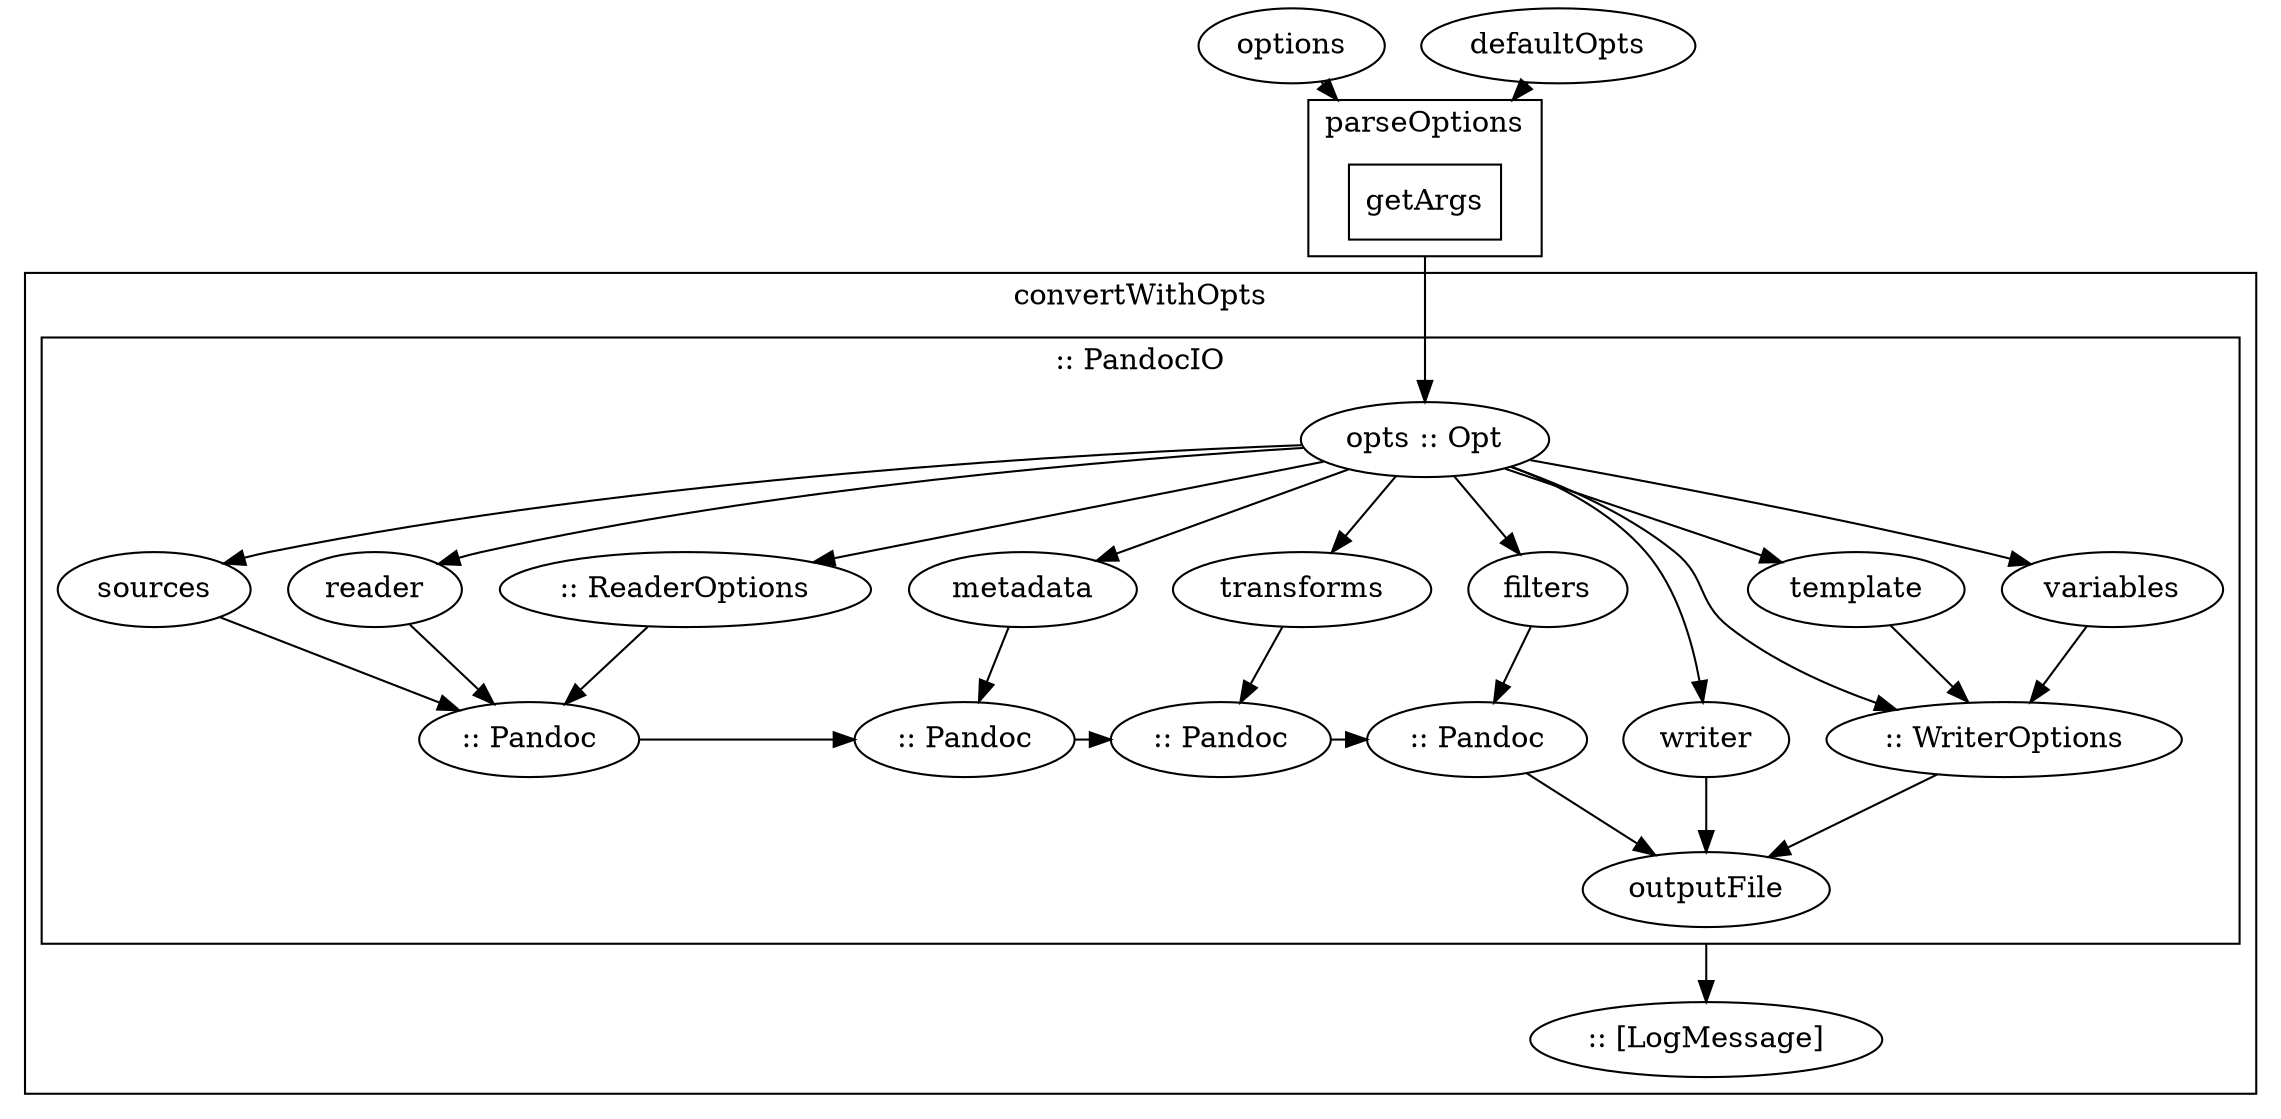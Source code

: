 digraph G {
compound=true;
node [style=plain, color=black]
subgraph clusterPO {
    label = "parseOptions"
    cmd [label="getArgs", shape =box]
}
subgraph cluster0 {
    label = "convertWithOpts"
    subgraph cluster1 {
        label = ":: PandocIO"
            cmd -> Opt [ltail=clusterPO]
            Opt -> sources -> Pandoc1 -> Pandoc2 -> Pandoc3 -> Pandoc4 -> output
            Pandoc1 [label = ":: Pandoc"]
            Pandoc2 [label = ":: Pandoc"]
            Pandoc3 [label = ":: Pandoc"]
            Pandoc4 [label = ":: Pandoc"]
            Opt -> reader -> Pandoc1
            Opt -> ReaderOptions -> Pandoc1
            Opt -> metadata -> Pandoc2
            Opt -> transforms -> Pandoc3
            Opt -> filters -> Pandoc4
            Opt -> writer -> output
            Opt -> WriterOptions -> output
            Opt -> template -> WriterOptions
            Opt -> variables -> WriterOptions
            {rank=same; Pandoc1; Pandoc2; Pandoc3; Pandoc4}
        }
    output -> log [ltail=cluster1];
    }
Opt [label="opts :: Opt"]
ReaderOptions [label=":: ReaderOptions"]
WriterOptions [label=":: WriterOptions"]
log [label=":: [LogMessage]"]
options -> cmd [lhead=clusterPO]
defaultOpts -> cmd [lhead=clusterPO]
output [label="outputFile"]
}

